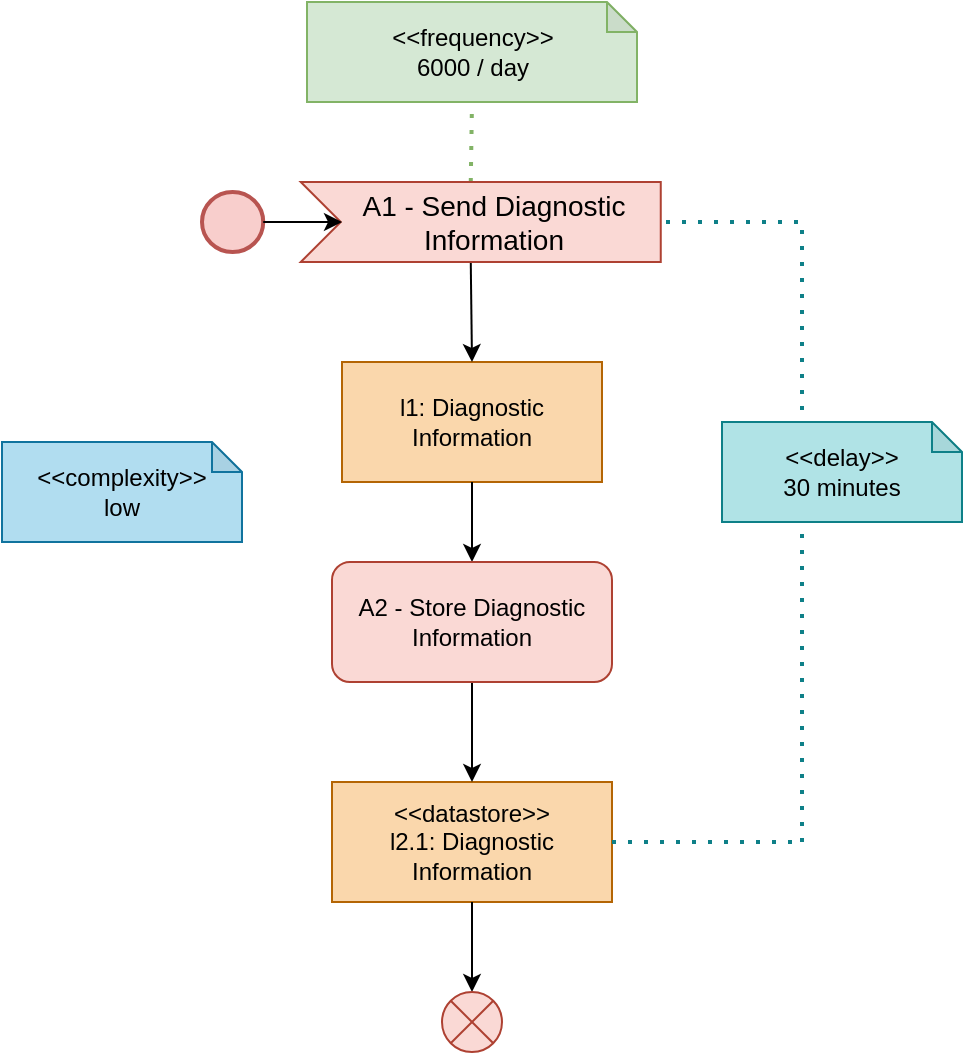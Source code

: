 <mxfile version="28.1.2">
  <diagram id="vKWV3_qXcOezMcRI2yu2" name="Pagina-1">
    <mxGraphModel dx="1034" dy="578" grid="1" gridSize="10" guides="1" tooltips="1" connect="1" arrows="1" fold="1" page="1" pageScale="1" pageWidth="827" pageHeight="1169" math="0" shadow="0">
      <root>
        <mxCell id="0" />
        <mxCell id="1" parent="0" />
        <mxCell id="T4lfGwzRU9HhP7OFnwyu-1" value="l1: Diagnostic Information" style="rounded=0;whiteSpace=wrap;html=1;fillColor=#fad7ac;strokeColor=#b46504;" vertex="1" parent="1">
          <mxGeometry x="320" y="240" width="130" height="60" as="geometry" />
        </mxCell>
        <mxCell id="T4lfGwzRU9HhP7OFnwyu-2" value="" style="endArrow=classic;html=1;rounded=0;exitX=0;exitY=0;exitDx=85;exitDy=40;exitPerimeter=0;entryX=0.5;entryY=0;entryDx=0;entryDy=0;" edge="1" parent="1" source="T4lfGwzRU9HhP7OFnwyu-15" target="T4lfGwzRU9HhP7OFnwyu-1">
          <mxGeometry width="50" height="50" relative="1" as="geometry">
            <mxPoint x="390" y="320" as="sourcePoint" />
            <mxPoint x="440" y="270" as="targetPoint" />
          </mxGeometry>
        </mxCell>
        <mxCell id="T4lfGwzRU9HhP7OFnwyu-3" value="" style="endArrow=classic;html=1;rounded=0;exitX=0.5;exitY=1;exitDx=0;exitDy=0;entryX=0.5;entryY=0;entryDx=0;entryDy=0;" edge="1" parent="1" source="T4lfGwzRU9HhP7OFnwyu-1">
          <mxGeometry width="50" height="50" relative="1" as="geometry">
            <mxPoint x="390" y="320" as="sourcePoint" />
            <mxPoint x="385" y="340" as="targetPoint" />
          </mxGeometry>
        </mxCell>
        <mxCell id="T4lfGwzRU9HhP7OFnwyu-5" value="&amp;lt;&amp;lt;datastore&amp;gt;&amp;gt;&lt;div&gt;l2.1:&amp;nbsp;&lt;span style=&quot;background-color: transparent; color: light-dark(rgb(0, 0, 0), rgb(255, 255, 255));&quot;&gt;Diagnostic Information&lt;/span&gt;&lt;/div&gt;" style="rounded=0;whiteSpace=wrap;html=1;fillColor=#fad7ac;strokeColor=#b46504;" vertex="1" parent="1">
          <mxGeometry x="315" y="450" width="140" height="60" as="geometry" />
        </mxCell>
        <mxCell id="T4lfGwzRU9HhP7OFnwyu-6" value="" style="endArrow=classic;html=1;rounded=0;exitX=0.5;exitY=1;exitDx=0;exitDy=0;entryX=0.5;entryY=0;entryDx=0;entryDy=0;" edge="1" parent="1" source="T4lfGwzRU9HhP7OFnwyu-14" target="T4lfGwzRU9HhP7OFnwyu-5">
          <mxGeometry width="50" height="50" relative="1" as="geometry">
            <mxPoint x="390" y="520" as="sourcePoint" />
            <mxPoint x="440" y="470" as="targetPoint" />
          </mxGeometry>
        </mxCell>
        <mxCell id="T4lfGwzRU9HhP7OFnwyu-7" value="" style="endArrow=classic;html=1;rounded=0;exitX=0.5;exitY=1;exitDx=0;exitDy=0;entryX=0.5;entryY=0;entryDx=0;entryDy=0;" edge="1" parent="1" source="T4lfGwzRU9HhP7OFnwyu-5" target="T4lfGwzRU9HhP7OFnwyu-8">
          <mxGeometry width="50" height="50" relative="1" as="geometry">
            <mxPoint x="390" y="520" as="sourcePoint" />
            <mxPoint x="240" y="710" as="targetPoint" />
          </mxGeometry>
        </mxCell>
        <mxCell id="T4lfGwzRU9HhP7OFnwyu-8" value="" style="shape=sumEllipse;perimeter=ellipsePerimeter;whiteSpace=wrap;html=1;backgroundOutline=1;fillColor=#fad9d5;strokeColor=#ae4132;" vertex="1" parent="1">
          <mxGeometry x="370" y="555" width="30" height="30" as="geometry" />
        </mxCell>
        <mxCell id="T4lfGwzRU9HhP7OFnwyu-9" value="" style="endArrow=none;dashed=1;html=1;dashPattern=1 3;strokeWidth=2;rounded=0;entryX=1;entryY=0.5;entryDx=0;entryDy=0;entryPerimeter=0;fillColor=#b0e3e6;strokeColor=#0e8088;" edge="1" parent="1" target="T4lfGwzRU9HhP7OFnwyu-15">
          <mxGeometry width="50" height="50" relative="1" as="geometry">
            <mxPoint x="550" y="480" as="sourcePoint" />
            <mxPoint x="440" y="170" as="targetPoint" />
            <Array as="points">
              <mxPoint x="550" y="340" />
              <mxPoint x="550" y="170" />
            </Array>
          </mxGeometry>
        </mxCell>
        <mxCell id="T4lfGwzRU9HhP7OFnwyu-10" value="" style="endArrow=none;dashed=1;html=1;dashPattern=1 3;strokeWidth=2;rounded=0;exitX=1;exitY=0.5;exitDx=0;exitDy=0;fillColor=#b0e3e6;strokeColor=#0e8088;" edge="1" parent="1" source="T4lfGwzRU9HhP7OFnwyu-5">
          <mxGeometry width="50" height="50" relative="1" as="geometry">
            <mxPoint x="640" y="640" as="sourcePoint" />
            <mxPoint x="550" y="480" as="targetPoint" />
            <Array as="points">
              <mxPoint x="550" y="480" />
            </Array>
          </mxGeometry>
        </mxCell>
        <mxCell id="T4lfGwzRU9HhP7OFnwyu-11" value="&amp;lt;&amp;lt;frequency&amp;gt;&amp;gt;&lt;br&gt;6000 / day" style="shape=note;whiteSpace=wrap;html=1;backgroundOutline=1;darkOpacity=0.05;size=15;fillColor=#d5e8d4;strokeColor=#82b366;" vertex="1" parent="1">
          <mxGeometry x="302.5" y="60" width="165" height="50" as="geometry" />
        </mxCell>
        <mxCell id="T4lfGwzRU9HhP7OFnwyu-12" value="" style="endArrow=none;dashed=1;html=1;dashPattern=1 3;strokeWidth=2;rounded=0;entryX=0.5;entryY=1;entryDx=0;entryDy=0;entryPerimeter=0;exitX=0;exitY=0;exitDx=85;exitDy=0;exitPerimeter=0;fillColor=#d5e8d4;strokeColor=#82b366;" edge="1" parent="1" source="T4lfGwzRU9HhP7OFnwyu-15" target="T4lfGwzRU9HhP7OFnwyu-11">
          <mxGeometry width="50" height="50" relative="1" as="geometry">
            <mxPoint x="390" y="320" as="sourcePoint" />
            <mxPoint x="440" y="270" as="targetPoint" />
            <Array as="points">
              <mxPoint x="385" y="110" />
            </Array>
          </mxGeometry>
        </mxCell>
        <mxCell id="T4lfGwzRU9HhP7OFnwyu-13" value="&amp;lt;&amp;lt;complexity&amp;gt;&amp;gt;&lt;br&gt;low" style="shape=note;whiteSpace=wrap;html=1;backgroundOutline=1;darkOpacity=0.05;size=15;fillColor=#b1ddf0;strokeColor=#10739e;" vertex="1" parent="1">
          <mxGeometry x="150" y="280" width="120" height="50" as="geometry" />
        </mxCell>
        <mxCell id="T4lfGwzRU9HhP7OFnwyu-14" value="A2 - Store Diagnostic Information" style="rounded=1;whiteSpace=wrap;html=1;fillColor=#fad9d5;strokeColor=#ae4132;" vertex="1" parent="1">
          <mxGeometry x="315" y="340" width="140" height="60" as="geometry" />
        </mxCell>
        <mxCell id="T4lfGwzRU9HhP7OFnwyu-15" value="A1 - Send Diagnostic Information" style="html=1;shape=mxgraph.infographic.ribbonSimple;notch1=20;notch2=0;align=center;verticalAlign=middle;fontSize=14;fontStyle=0;fillColor=#fad9d5;flipH=0;spacingRight=0;spacingLeft=14;whiteSpace=wrap;strokeColor=#ae4132;" vertex="1" parent="1">
          <mxGeometry x="299.38" y="150" width="180" height="40" as="geometry" />
        </mxCell>
        <mxCell id="T4lfGwzRU9HhP7OFnwyu-17" value="" style="strokeWidth=2;html=1;shape=mxgraph.flowchart.start_2;whiteSpace=wrap;fillColor=#f8cecc;strokeColor=#b85450;" vertex="1" parent="1">
          <mxGeometry x="250" y="155" width="30.62" height="30" as="geometry" />
        </mxCell>
        <mxCell id="T4lfGwzRU9HhP7OFnwyu-18" value="" style="endArrow=classic;html=1;rounded=0;exitX=1;exitY=0.5;exitDx=0;exitDy=0;exitPerimeter=0;entryX=0;entryY=0;entryDx=20;entryDy=20;entryPerimeter=0;" edge="1" parent="1" source="T4lfGwzRU9HhP7OFnwyu-17">
          <mxGeometry width="50" height="50" relative="1" as="geometry">
            <mxPoint x="235.62" y="160" as="sourcePoint" />
            <mxPoint x="320" y="170" as="targetPoint" />
          </mxGeometry>
        </mxCell>
        <mxCell id="T4lfGwzRU9HhP7OFnwyu-19" value="&amp;lt;&amp;lt;delay&amp;gt;&amp;gt;&lt;br&gt;30 minutes" style="shape=note;whiteSpace=wrap;html=1;backgroundOutline=1;darkOpacity=0.05;size=15;fillColor=#b0e3e6;strokeColor=#0e8088;" vertex="1" parent="1">
          <mxGeometry x="510" y="270" width="120" height="50" as="geometry" />
        </mxCell>
      </root>
    </mxGraphModel>
  </diagram>
</mxfile>
